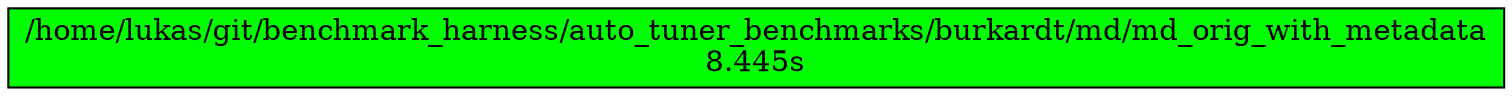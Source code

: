 strict digraph {
"/home/lukas/git/benchmark_harness/auto_tuner_benchmarks/burkardt/md/md_orig_with_metadata\n8.445s" [color=black, fillcolor=green, style=filled, shape=box];
}
